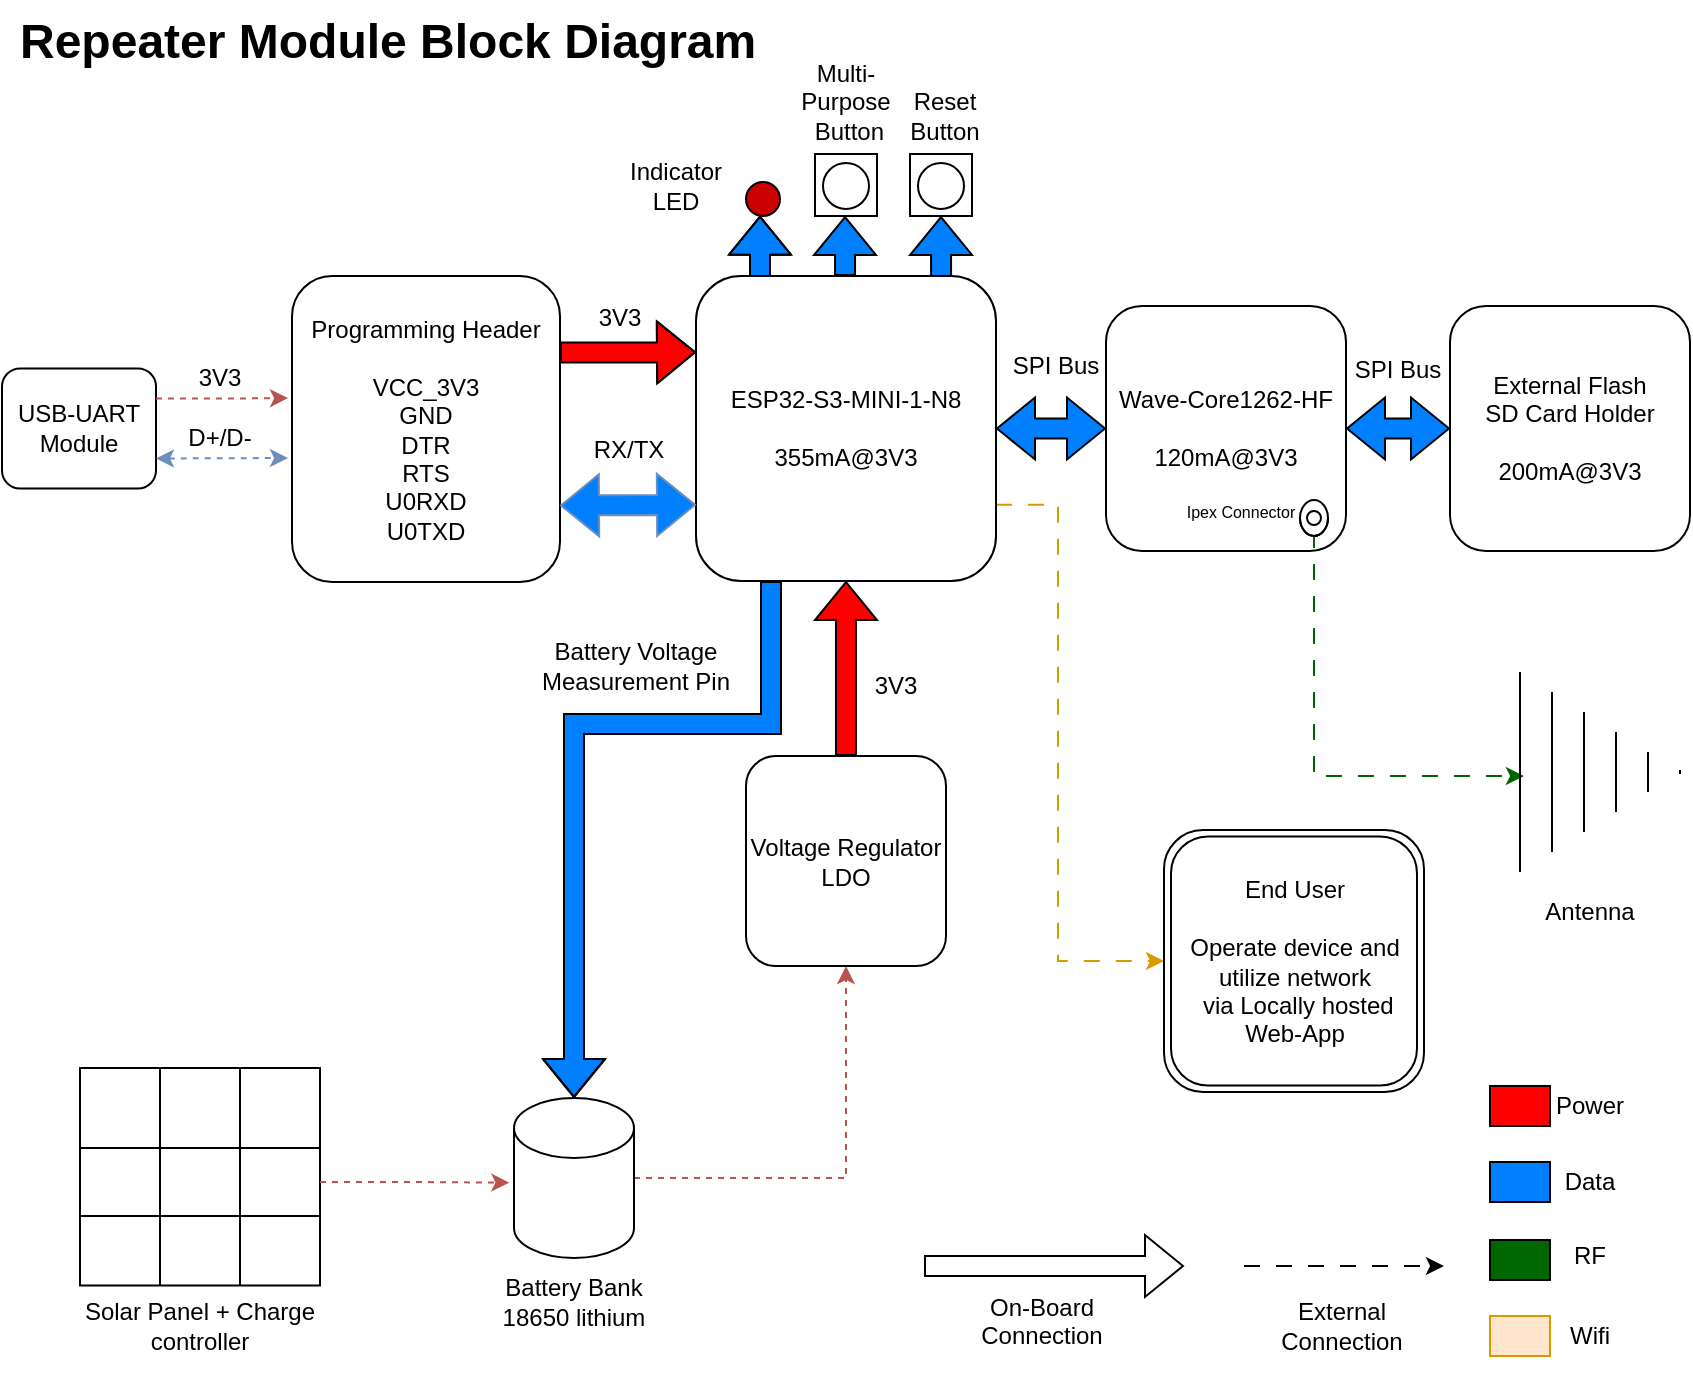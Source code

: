 <mxfile version="24.7.12">
  <diagram name="Page-1" id="bAWNuwk2mVDMqg9bGHkL">
    <mxGraphModel dx="1122" dy="706" grid="0" gridSize="10" guides="1" tooltips="1" connect="1" arrows="1" fold="1" page="1" pageScale="1" pageWidth="850" pageHeight="1100" math="0" shadow="0">
      <root>
        <mxCell id="0" />
        <mxCell id="1" parent="0" />
        <mxCell id="Ar0c8oPVUMQDSsYsdo-V-5" value="USB-UART&lt;div&gt;Module&lt;/div&gt;" style="rounded=1;whiteSpace=wrap;html=1;" parent="1" vertex="1">
          <mxGeometry x="3" y="256.25" width="77" height="60" as="geometry" />
        </mxCell>
        <mxCell id="Ar0c8oPVUMQDSsYsdo-V-99" style="edgeStyle=orthogonalEdgeStyle;rounded=0;orthogonalLoop=1;jettySize=auto;html=1;exitX=0.25;exitY=0;exitDx=0;exitDy=0;shape=flexArrow;fillColor=#007FFF;" parent="1" source="Ar0c8oPVUMQDSsYsdo-V-8" target="Ar0c8oPVUMQDSsYsdo-V-97" edge="1">
          <mxGeometry relative="1" as="geometry">
            <Array as="points">
              <mxPoint x="382" y="210" />
            </Array>
          </mxGeometry>
        </mxCell>
        <mxCell id="Ar0c8oPVUMQDSsYsdo-V-102" style="edgeStyle=orthogonalEdgeStyle;rounded=0;orthogonalLoop=1;jettySize=auto;html=1;exitX=0.817;exitY=0.007;exitDx=0;exitDy=0;entryX=0.5;entryY=1;entryDx=0;entryDy=0;shape=flexArrow;exitPerimeter=0;fillColor=#007FFF;" parent="1" source="Ar0c8oPVUMQDSsYsdo-V-8" target="Ar0c8oPVUMQDSsYsdo-V-100" edge="1">
          <mxGeometry relative="1" as="geometry" />
        </mxCell>
        <mxCell id="ZkNK1JgyBZcpypqjev8R-13" style="edgeStyle=orthogonalEdgeStyle;rounded=0;orthogonalLoop=1;jettySize=auto;html=1;exitX=1;exitY=0.75;exitDx=0;exitDy=0;entryX=0;entryY=0.5;entryDx=0;entryDy=0;dashed=1;dashPattern=8 8;fillColor=#ffe6cc;strokeColor=#d79b00;" parent="1" source="Ar0c8oPVUMQDSsYsdo-V-8" target="ZkNK1JgyBZcpypqjev8R-6" edge="1">
          <mxGeometry relative="1" as="geometry">
            <Array as="points">
              <mxPoint x="531" y="324" />
              <mxPoint x="531" y="553" />
            </Array>
          </mxGeometry>
        </mxCell>
        <mxCell id="Ar0c8oPVUMQDSsYsdo-V-8" value="ESP32-S3-MINI-1-N8&lt;div&gt;&lt;br&gt;&lt;/div&gt;&lt;div&gt;355mA@3V3&lt;/div&gt;" style="rounded=1;whiteSpace=wrap;html=1;" parent="1" vertex="1">
          <mxGeometry x="350" y="210" width="150" height="152.5" as="geometry" />
        </mxCell>
        <mxCell id="Ar0c8oPVUMQDSsYsdo-V-9" value="External Flash&lt;div&gt;SD Card Holder&lt;/div&gt;&lt;div&gt;&lt;br&gt;&lt;/div&gt;&lt;div&gt;200mA@3V3&lt;/div&gt;" style="rounded=1;whiteSpace=wrap;html=1;" parent="1" vertex="1">
          <mxGeometry x="727" y="225" width="120" height="122.5" as="geometry" />
        </mxCell>
        <mxCell id="Ar0c8oPVUMQDSsYsdo-V-10" value="Wave-Core1262-HF&lt;div&gt;&lt;br&gt;&lt;/div&gt;&lt;div&gt;120mA@3V3&lt;/div&gt;" style="rounded=1;whiteSpace=wrap;html=1;" parent="1" vertex="1">
          <mxGeometry x="555" y="225" width="120" height="122.5" as="geometry" />
        </mxCell>
        <mxCell id="60YEh5LvMWjS646a-7Zm-16" style="edgeStyle=orthogonalEdgeStyle;rounded=0;orthogonalLoop=1;jettySize=auto;html=1;exitX=1;exitY=0.5;exitDx=0;exitDy=0;exitPerimeter=0;entryX=0.5;entryY=1;entryDx=0;entryDy=0;fillColor=#f8cecc;strokeColor=#b85450;dashed=1;" edge="1" parent="1" source="Ar0c8oPVUMQDSsYsdo-V-11" target="Ar0c8oPVUMQDSsYsdo-V-21">
          <mxGeometry relative="1" as="geometry" />
        </mxCell>
        <mxCell id="Ar0c8oPVUMQDSsYsdo-V-11" value="" style="shape=cylinder3;whiteSpace=wrap;html=1;boundedLbl=1;backgroundOutline=1;size=15;" parent="1" vertex="1">
          <mxGeometry x="259" y="621" width="60" height="80" as="geometry" />
        </mxCell>
        <mxCell id="Ar0c8oPVUMQDSsYsdo-V-29" style="edgeStyle=orthogonalEdgeStyle;rounded=0;orthogonalLoop=1;jettySize=auto;html=1;exitX=0.5;exitY=0;exitDx=0;exitDy=0;entryX=0.5;entryY=1;entryDx=0;entryDy=0;shape=flexArrow;fillColor=#FF0000;" parent="1" source="Ar0c8oPVUMQDSsYsdo-V-21" target="Ar0c8oPVUMQDSsYsdo-V-8" edge="1">
          <mxGeometry relative="1" as="geometry" />
        </mxCell>
        <mxCell id="Ar0c8oPVUMQDSsYsdo-V-21" value="Voltage Regulator&lt;div&gt;LDO&lt;/div&gt;" style="rounded=1;whiteSpace=wrap;html=1;" parent="1" vertex="1">
          <mxGeometry x="375" y="450" width="100" height="105" as="geometry" />
        </mxCell>
        <mxCell id="Ar0c8oPVUMQDSsYsdo-V-30" value="3V3" style="text;html=1;align=center;verticalAlign=middle;whiteSpace=wrap;rounded=0;" parent="1" vertex="1">
          <mxGeometry x="420" y="400" width="60" height="30" as="geometry" />
        </mxCell>
        <mxCell id="Ar0c8oPVUMQDSsYsdo-V-34" value="SPI Bus" style="text;html=1;align=center;verticalAlign=middle;whiteSpace=wrap;rounded=0;" parent="1" vertex="1">
          <mxGeometry x="500" y="240" width="60" height="30" as="geometry" />
        </mxCell>
        <mxCell id="Ar0c8oPVUMQDSsYsdo-V-35" value="SPI Bus" style="text;html=1;align=center;verticalAlign=middle;whiteSpace=wrap;rounded=0;" parent="1" vertex="1">
          <mxGeometry x="671" y="242" width="60" height="30" as="geometry" />
        </mxCell>
        <mxCell id="Ar0c8oPVUMQDSsYsdo-V-36" value="&lt;h1 style=&quot;margin-top: 0px;&quot;&gt;Repeater Module Block Diagram&lt;/h1&gt;" style="text;html=1;whiteSpace=wrap;overflow=hidden;rounded=0;" parent="1" vertex="1">
          <mxGeometry x="10" y="72" width="480" height="50" as="geometry" />
        </mxCell>
        <mxCell id="Ar0c8oPVUMQDSsYsdo-V-38" value="Battery Bank&lt;div&gt;18650 lithium&lt;/div&gt;" style="text;html=1;align=center;verticalAlign=middle;whiteSpace=wrap;rounded=0;" parent="1" vertex="1">
          <mxGeometry x="229" y="703" width="120" height="40" as="geometry" />
        </mxCell>
        <mxCell id="Ar0c8oPVUMQDSsYsdo-V-40" value="" style="shape=table;startSize=0;container=1;collapsible=0;childLayout=tableLayout;fontSize=16;" parent="1" vertex="1">
          <mxGeometry x="42" y="606" width="120" height="108.8" as="geometry" />
        </mxCell>
        <mxCell id="Ar0c8oPVUMQDSsYsdo-V-41" value="" style="shape=tableRow;horizontal=0;startSize=0;swimlaneHead=0;swimlaneBody=0;strokeColor=inherit;top=0;left=0;bottom=0;right=0;collapsible=0;dropTarget=0;fillColor=none;points=[[0,0.5],[1,0.5]];portConstraint=eastwest;fontSize=16;" parent="Ar0c8oPVUMQDSsYsdo-V-40" vertex="1">
          <mxGeometry width="120" height="40" as="geometry" />
        </mxCell>
        <mxCell id="Ar0c8oPVUMQDSsYsdo-V-42" value="" style="shape=partialRectangle;html=1;whiteSpace=wrap;connectable=0;strokeColor=inherit;overflow=hidden;fillColor=none;top=0;left=0;bottom=0;right=0;pointerEvents=1;fontSize=16;" parent="Ar0c8oPVUMQDSsYsdo-V-41" vertex="1">
          <mxGeometry width="40" height="40" as="geometry">
            <mxRectangle width="40" height="40" as="alternateBounds" />
          </mxGeometry>
        </mxCell>
        <mxCell id="Ar0c8oPVUMQDSsYsdo-V-43" value="" style="shape=partialRectangle;html=1;whiteSpace=wrap;connectable=0;strokeColor=inherit;overflow=hidden;fillColor=none;top=0;left=0;bottom=0;right=0;pointerEvents=1;fontSize=16;" parent="Ar0c8oPVUMQDSsYsdo-V-41" vertex="1">
          <mxGeometry x="40" width="40" height="40" as="geometry">
            <mxRectangle width="40" height="40" as="alternateBounds" />
          </mxGeometry>
        </mxCell>
        <mxCell id="Ar0c8oPVUMQDSsYsdo-V-44" value="" style="shape=partialRectangle;html=1;whiteSpace=wrap;connectable=0;strokeColor=inherit;overflow=hidden;fillColor=none;top=0;left=0;bottom=0;right=0;pointerEvents=1;fontSize=16;" parent="Ar0c8oPVUMQDSsYsdo-V-41" vertex="1">
          <mxGeometry x="80" width="40" height="40" as="geometry">
            <mxRectangle width="40" height="40" as="alternateBounds" />
          </mxGeometry>
        </mxCell>
        <mxCell id="Ar0c8oPVUMQDSsYsdo-V-45" value="" style="shape=tableRow;horizontal=0;startSize=0;swimlaneHead=0;swimlaneBody=0;strokeColor=inherit;top=0;left=0;bottom=0;right=0;collapsible=0;dropTarget=0;fillColor=none;points=[[0,0.5],[1,0.5]];portConstraint=eastwest;fontSize=16;" parent="Ar0c8oPVUMQDSsYsdo-V-40" vertex="1">
          <mxGeometry y="40" width="120" height="34" as="geometry" />
        </mxCell>
        <mxCell id="Ar0c8oPVUMQDSsYsdo-V-46" value="" style="shape=partialRectangle;html=1;whiteSpace=wrap;connectable=0;strokeColor=inherit;overflow=hidden;fillColor=none;top=0;left=0;bottom=0;right=0;pointerEvents=1;fontSize=16;" parent="Ar0c8oPVUMQDSsYsdo-V-45" vertex="1">
          <mxGeometry width="40" height="34" as="geometry">
            <mxRectangle width="40" height="34" as="alternateBounds" />
          </mxGeometry>
        </mxCell>
        <mxCell id="Ar0c8oPVUMQDSsYsdo-V-47" value="" style="shape=partialRectangle;html=1;whiteSpace=wrap;connectable=0;strokeColor=inherit;overflow=hidden;fillColor=none;top=0;left=0;bottom=0;right=0;pointerEvents=1;fontSize=16;" parent="Ar0c8oPVUMQDSsYsdo-V-45" vertex="1">
          <mxGeometry x="40" width="40" height="34" as="geometry">
            <mxRectangle width="40" height="34" as="alternateBounds" />
          </mxGeometry>
        </mxCell>
        <mxCell id="Ar0c8oPVUMQDSsYsdo-V-48" value="" style="shape=partialRectangle;html=1;whiteSpace=wrap;connectable=0;strokeColor=inherit;overflow=hidden;fillColor=none;top=0;left=0;bottom=0;right=0;pointerEvents=1;fontSize=16;" parent="Ar0c8oPVUMQDSsYsdo-V-45" vertex="1">
          <mxGeometry x="80" width="40" height="34" as="geometry">
            <mxRectangle width="40" height="34" as="alternateBounds" />
          </mxGeometry>
        </mxCell>
        <mxCell id="Ar0c8oPVUMQDSsYsdo-V-49" value="" style="shape=tableRow;horizontal=0;startSize=0;swimlaneHead=0;swimlaneBody=0;strokeColor=inherit;top=0;left=0;bottom=0;right=0;collapsible=0;dropTarget=0;fillColor=none;points=[[0,0.5],[1,0.5]];portConstraint=eastwest;fontSize=16;" parent="Ar0c8oPVUMQDSsYsdo-V-40" vertex="1">
          <mxGeometry y="74" width="120" height="35" as="geometry" />
        </mxCell>
        <mxCell id="Ar0c8oPVUMQDSsYsdo-V-50" value="" style="shape=partialRectangle;html=1;whiteSpace=wrap;connectable=0;strokeColor=inherit;overflow=hidden;fillColor=none;top=0;left=0;bottom=0;right=0;pointerEvents=1;fontSize=16;" parent="Ar0c8oPVUMQDSsYsdo-V-49" vertex="1">
          <mxGeometry width="40" height="35" as="geometry">
            <mxRectangle width="40" height="35" as="alternateBounds" />
          </mxGeometry>
        </mxCell>
        <mxCell id="Ar0c8oPVUMQDSsYsdo-V-51" value="" style="shape=partialRectangle;html=1;whiteSpace=wrap;connectable=0;strokeColor=inherit;overflow=hidden;fillColor=none;top=0;left=0;bottom=0;right=0;pointerEvents=1;fontSize=16;" parent="Ar0c8oPVUMQDSsYsdo-V-49" vertex="1">
          <mxGeometry x="40" width="40" height="35" as="geometry">
            <mxRectangle width="40" height="35" as="alternateBounds" />
          </mxGeometry>
        </mxCell>
        <mxCell id="Ar0c8oPVUMQDSsYsdo-V-52" value="" style="shape=partialRectangle;html=1;whiteSpace=wrap;connectable=0;strokeColor=inherit;overflow=hidden;fillColor=none;top=0;left=0;bottom=0;right=0;pointerEvents=1;fontSize=16;" parent="Ar0c8oPVUMQDSsYsdo-V-49" vertex="1">
          <mxGeometry x="80" width="40" height="35" as="geometry">
            <mxRectangle width="40" height="35" as="alternateBounds" />
          </mxGeometry>
        </mxCell>
        <mxCell id="Ar0c8oPVUMQDSsYsdo-V-55" value="Solar Panel + Charge controller" style="text;html=1;align=center;verticalAlign=middle;whiteSpace=wrap;rounded=0;" parent="1" vertex="1">
          <mxGeometry x="42" y="715" width="120" height="40" as="geometry" />
        </mxCell>
        <mxCell id="Ar0c8oPVUMQDSsYsdo-V-60" value="Indicator LED" style="text;html=1;align=center;verticalAlign=middle;whiteSpace=wrap;rounded=0;fillColor=default;" parent="1" vertex="1">
          <mxGeometry x="310" y="150" width="60" height="30" as="geometry" />
        </mxCell>
        <mxCell id="Ar0c8oPVUMQDSsYsdo-V-69" style="edgeStyle=orthogonalEdgeStyle;rounded=0;orthogonalLoop=1;jettySize=auto;html=1;exitX=0.5;exitY=1;exitDx=0;exitDy=0;exitPerimeter=0;dashed=1;dashPattern=8 8;strokeColor=#006600;" parent="1" edge="1">
          <mxGeometry relative="1" as="geometry">
            <mxPoint x="764" y="460" as="targetPoint" />
            <Array as="points">
              <mxPoint x="659" y="340" />
              <mxPoint x="659" y="460" />
            </Array>
            <mxPoint x="661.0" y="340.0" as="sourcePoint" />
          </mxGeometry>
        </mxCell>
        <mxCell id="Ar0c8oPVUMQDSsYsdo-V-62" value="" style="shape=cylinder3;whiteSpace=wrap;html=1;boundedLbl=1;backgroundOutline=1;size=15;" parent="1" vertex="1">
          <mxGeometry x="652" y="322" width="14" height="18" as="geometry" />
        </mxCell>
        <mxCell id="Ar0c8oPVUMQDSsYsdo-V-65" value="Battery Voltage Measurement Pin" style="text;html=1;align=center;verticalAlign=middle;whiteSpace=wrap;rounded=0;" parent="1" vertex="1">
          <mxGeometry x="265" y="390" width="110" height="30" as="geometry" />
        </mxCell>
        <mxCell id="Ar0c8oPVUMQDSsYsdo-V-68" value="" style="shape=mxgraph.arrows2.wedgeArrowDashed2;html=1;bendable=0;startWidth=50;stepSize=15;rounded=0;" parent="1" edge="1">
          <mxGeometry width="100" height="100" relative="1" as="geometry">
            <mxPoint x="762" y="458" as="sourcePoint" />
            <mxPoint x="842" y="458" as="targetPoint" />
          </mxGeometry>
        </mxCell>
        <mxCell id="Ar0c8oPVUMQDSsYsdo-V-71" value="Antenna" style="text;html=1;align=center;verticalAlign=middle;whiteSpace=wrap;rounded=0;" parent="1" vertex="1">
          <mxGeometry x="747" y="513" width="100" height="30" as="geometry" />
        </mxCell>
        <mxCell id="Ar0c8oPVUMQDSsYsdo-V-72" value="" style="shape=flexArrow;endArrow=classic;html=1;rounded=0;" parent="1" edge="1">
          <mxGeometry width="50" height="50" relative="1" as="geometry">
            <mxPoint x="464" y="705" as="sourcePoint" />
            <mxPoint x="594" y="705" as="targetPoint" />
          </mxGeometry>
        </mxCell>
        <mxCell id="Ar0c8oPVUMQDSsYsdo-V-74" value="On-Board Connection&lt;div&gt;&lt;br&gt;&lt;/div&gt;" style="text;html=1;align=center;verticalAlign=middle;whiteSpace=wrap;rounded=0;" parent="1" vertex="1">
          <mxGeometry x="493" y="725" width="60" height="30" as="geometry" />
        </mxCell>
        <mxCell id="Ar0c8oPVUMQDSsYsdo-V-75" value="" style="endArrow=classic;html=1;rounded=0;dashed=1;dashPattern=8 8;" parent="1" edge="1">
          <mxGeometry width="50" height="50" relative="1" as="geometry">
            <mxPoint x="624" y="705" as="sourcePoint" />
            <mxPoint x="724" y="705" as="targetPoint" />
          </mxGeometry>
        </mxCell>
        <mxCell id="Ar0c8oPVUMQDSsYsdo-V-76" value="External Connection" style="text;html=1;align=center;verticalAlign=middle;whiteSpace=wrap;rounded=0;" parent="1" vertex="1">
          <mxGeometry x="643" y="720" width="60" height="30" as="geometry" />
        </mxCell>
        <mxCell id="Ar0c8oPVUMQDSsYsdo-V-79" value="" style="shape=flexArrow;endArrow=classic;startArrow=classic;html=1;rounded=0;entryX=0;entryY=0.5;entryDx=0;entryDy=0;exitX=1;exitY=0.5;exitDx=0;exitDy=0;strokeColor=default;fillColor=#007FFF;" parent="1" source="Ar0c8oPVUMQDSsYsdo-V-8" target="Ar0c8oPVUMQDSsYsdo-V-10" edge="1">
          <mxGeometry width="100" height="100" relative="1" as="geometry">
            <mxPoint x="440" y="410" as="sourcePoint" />
            <mxPoint x="540" y="310" as="targetPoint" />
          </mxGeometry>
        </mxCell>
        <mxCell id="Ar0c8oPVUMQDSsYsdo-V-80" value="" style="shape=flexArrow;endArrow=classic;startArrow=classic;html=1;rounded=0;entryX=0;entryY=0.5;entryDx=0;entryDy=0;exitX=1;exitY=0.5;exitDx=0;exitDy=0;strokeColor=default;fillColor=#007FFF;" parent="1" source="Ar0c8oPVUMQDSsYsdo-V-10" target="Ar0c8oPVUMQDSsYsdo-V-9" edge="1">
          <mxGeometry width="100" height="100" relative="1" as="geometry">
            <mxPoint x="340" y="420" as="sourcePoint" />
            <mxPoint x="440" y="320" as="targetPoint" />
          </mxGeometry>
        </mxCell>
        <mxCell id="Ar0c8oPVUMQDSsYsdo-V-81" value="" style="rounded=0;whiteSpace=wrap;html=1;fillColor=#FF0000;" parent="1" vertex="1">
          <mxGeometry x="747" y="615" width="30" height="20" as="geometry" />
        </mxCell>
        <mxCell id="Ar0c8oPVUMQDSsYsdo-V-82" value="" style="rounded=0;whiteSpace=wrap;html=1;fillColor=#007FFF;" parent="1" vertex="1">
          <mxGeometry x="747" y="653" width="30" height="20" as="geometry" />
        </mxCell>
        <mxCell id="Ar0c8oPVUMQDSsYsdo-V-83" value="" style="rounded=0;whiteSpace=wrap;html=1;fillColor=#006600;" parent="1" vertex="1">
          <mxGeometry x="747" y="692" width="30" height="20" as="geometry" />
        </mxCell>
        <mxCell id="Ar0c8oPVUMQDSsYsdo-V-84" value="Power" style="text;html=1;align=center;verticalAlign=middle;whiteSpace=wrap;rounded=0;" parent="1" vertex="1">
          <mxGeometry x="767" y="610" width="60" height="30" as="geometry" />
        </mxCell>
        <mxCell id="Ar0c8oPVUMQDSsYsdo-V-85" value="Data" style="text;html=1;align=center;verticalAlign=middle;whiteSpace=wrap;rounded=0;" parent="1" vertex="1">
          <mxGeometry x="767" y="648" width="60" height="30" as="geometry" />
        </mxCell>
        <mxCell id="Ar0c8oPVUMQDSsYsdo-V-86" value="RF" style="text;html=1;align=center;verticalAlign=middle;whiteSpace=wrap;rounded=0;" parent="1" vertex="1">
          <mxGeometry x="767" y="685" width="60" height="30" as="geometry" />
        </mxCell>
        <mxCell id="Ar0c8oPVUMQDSsYsdo-V-97" value="" style="ellipse;whiteSpace=wrap;html=1;aspect=fixed;fillColor=#CC0000;" parent="1" vertex="1">
          <mxGeometry x="375" y="163" width="17" height="17" as="geometry" />
        </mxCell>
        <mxCell id="Ar0c8oPVUMQDSsYsdo-V-100" value="" style="whiteSpace=wrap;html=1;aspect=fixed;" parent="1" vertex="1">
          <mxGeometry x="457" y="149" width="31" height="31" as="geometry" />
        </mxCell>
        <mxCell id="Ar0c8oPVUMQDSsYsdo-V-101" value="" style="ellipse;whiteSpace=wrap;html=1;aspect=fixed;" parent="1" vertex="1">
          <mxGeometry x="461" y="153.5" width="23" height="23" as="geometry" />
        </mxCell>
        <mxCell id="Ar0c8oPVUMQDSsYsdo-V-104" value="Multi-Purpose&lt;div&gt;&lt;div&gt;&lt;div&gt;&amp;nbsp;Button&lt;/div&gt;&lt;/div&gt;&lt;/div&gt;" style="text;html=1;align=center;verticalAlign=middle;whiteSpace=wrap;rounded=0;" parent="1" vertex="1">
          <mxGeometry x="392" y="104" width="66" height="37" as="geometry" />
        </mxCell>
        <mxCell id="ZkNK1JgyBZcpypqjev8R-2" value="" style="whiteSpace=wrap;html=1;aspect=fixed;" parent="1" vertex="1">
          <mxGeometry x="409.5" y="149" width="31" height="31" as="geometry" />
        </mxCell>
        <mxCell id="ZkNK1JgyBZcpypqjev8R-3" value="" style="ellipse;whiteSpace=wrap;html=1;aspect=fixed;" parent="1" vertex="1">
          <mxGeometry x="413.5" y="153.5" width="23" height="23" as="geometry" />
        </mxCell>
        <mxCell id="ZkNK1JgyBZcpypqjev8R-4" style="edgeStyle=orthogonalEdgeStyle;rounded=0;orthogonalLoop=1;jettySize=auto;html=1;exitX=0.817;exitY=0.007;exitDx=0;exitDy=0;entryX=0.5;entryY=1;entryDx=0;entryDy=0;shape=flexArrow;exitPerimeter=0;fillColor=#007FFF;" parent="1" edge="1">
          <mxGeometry relative="1" as="geometry">
            <mxPoint x="424.52" y="210" as="sourcePoint" />
            <mxPoint x="424.52" y="180" as="targetPoint" />
          </mxGeometry>
        </mxCell>
        <mxCell id="ZkNK1JgyBZcpypqjev8R-5" value="Reset Button" style="text;html=1;align=center;verticalAlign=middle;whiteSpace=wrap;rounded=0;" parent="1" vertex="1">
          <mxGeometry x="440.5" y="119" width="67" height="22" as="geometry" />
        </mxCell>
        <mxCell id="ZkNK1JgyBZcpypqjev8R-6" value="" style="rounded=1;whiteSpace=wrap;html=1;" parent="1" vertex="1">
          <mxGeometry x="584" y="487" width="130" height="131" as="geometry" />
        </mxCell>
        <mxCell id="ZkNK1JgyBZcpypqjev8R-9" value="" style="rounded=0;whiteSpace=wrap;html=1;fillColor=#ffe6cc;strokeColor=#d79b00;" parent="1" vertex="1">
          <mxGeometry x="747" y="730" width="30" height="20" as="geometry" />
        </mxCell>
        <mxCell id="ZkNK1JgyBZcpypqjev8R-10" value="Wifi" style="text;html=1;align=center;verticalAlign=middle;whiteSpace=wrap;rounded=0;" parent="1" vertex="1">
          <mxGeometry x="767" y="725" width="60" height="30" as="geometry" />
        </mxCell>
        <mxCell id="ZkNK1JgyBZcpypqjev8R-12" value="End User&lt;div&gt;&lt;br&gt;&lt;div&gt;Operate device and utilize network&lt;/div&gt;&lt;div&gt;&amp;nbsp;via Locally hosted Web-App&lt;/div&gt;&lt;/div&gt;" style="rounded=1;whiteSpace=wrap;html=1;" parent="1" vertex="1">
          <mxGeometry x="587.5" y="490.25" width="123" height="124.5" as="geometry" />
        </mxCell>
        <mxCell id="60YEh5LvMWjS646a-7Zm-7" style="edgeStyle=orthogonalEdgeStyle;rounded=0;orthogonalLoop=1;jettySize=auto;html=1;exitX=1;exitY=0.25;exitDx=0;exitDy=0;entryX=0;entryY=0.25;entryDx=0;entryDy=0;shape=flexArrow;fillColor=#FF0000;" edge="1" parent="1" source="60YEh5LvMWjS646a-7Zm-1" target="Ar0c8oPVUMQDSsYsdo-V-8">
          <mxGeometry relative="1" as="geometry" />
        </mxCell>
        <mxCell id="60YEh5LvMWjS646a-7Zm-1" value="&lt;div&gt;Programming Header&lt;/div&gt;&lt;div&gt;&lt;br&gt;&lt;/div&gt;VCC_3V3&lt;div&gt;GND&lt;/div&gt;&lt;div&gt;DTR&lt;/div&gt;&lt;div&gt;RTS&lt;/div&gt;&lt;div&gt;U0RXD&lt;/div&gt;&lt;div&gt;U0TXD&lt;/div&gt;" style="rounded=1;whiteSpace=wrap;html=1;" vertex="1" parent="1">
          <mxGeometry x="148" y="210" width="134" height="153" as="geometry" />
        </mxCell>
        <mxCell id="60YEh5LvMWjS646a-7Zm-3" value="" style="shape=flexArrow;endArrow=classic;startArrow=classic;html=1;rounded=0;exitX=1;exitY=0.75;exitDx=0;exitDy=0;entryX=0;entryY=0.75;entryDx=0;entryDy=0;fillColor=#007FFF;strokeColor=#6c8ebf;" edge="1" parent="1" source="60YEh5LvMWjS646a-7Zm-1" target="Ar0c8oPVUMQDSsYsdo-V-8">
          <mxGeometry width="100" height="100" relative="1" as="geometry">
            <mxPoint x="340" y="493" as="sourcePoint" />
            <mxPoint x="440" y="393" as="targetPoint" />
          </mxGeometry>
        </mxCell>
        <mxCell id="60YEh5LvMWjS646a-7Zm-8" style="edgeStyle=orthogonalEdgeStyle;rounded=0;orthogonalLoop=1;jettySize=auto;html=1;exitX=1;exitY=0.25;exitDx=0;exitDy=0;fillColor=#f8cecc;strokeColor=#b85450;dashed=1;" edge="1" parent="1" source="Ar0c8oPVUMQDSsYsdo-V-5">
          <mxGeometry relative="1" as="geometry">
            <mxPoint x="146" y="271" as="targetPoint" />
          </mxGeometry>
        </mxCell>
        <mxCell id="60YEh5LvMWjS646a-7Zm-10" value="" style="endArrow=classic;startArrow=classic;html=1;rounded=0;exitX=1;exitY=0.75;exitDx=0;exitDy=0;fillColor=#dae8fc;strokeColor=#6c8ebf;dashed=1;" edge="1" parent="1" source="Ar0c8oPVUMQDSsYsdo-V-5">
          <mxGeometry width="50" height="50" relative="1" as="geometry">
            <mxPoint x="179" y="369" as="sourcePoint" />
            <mxPoint x="146" y="301" as="targetPoint" />
          </mxGeometry>
        </mxCell>
        <mxCell id="60YEh5LvMWjS646a-7Zm-11" value="3V3" style="text;html=1;align=center;verticalAlign=middle;whiteSpace=wrap;rounded=0;" vertex="1" parent="1">
          <mxGeometry x="282" y="216" width="60" height="30" as="geometry" />
        </mxCell>
        <mxCell id="60YEh5LvMWjS646a-7Zm-12" value="3V3" style="text;html=1;align=center;verticalAlign=middle;whiteSpace=wrap;rounded=0;" vertex="1" parent="1">
          <mxGeometry x="82" y="246" width="60" height="30" as="geometry" />
        </mxCell>
        <mxCell id="60YEh5LvMWjS646a-7Zm-13" value="D+/D-" style="text;html=1;align=center;verticalAlign=middle;whiteSpace=wrap;rounded=0;" vertex="1" parent="1">
          <mxGeometry x="82" y="276" width="60" height="30" as="geometry" />
        </mxCell>
        <mxCell id="60YEh5LvMWjS646a-7Zm-14" value="RX/TX" style="text;html=1;align=center;verticalAlign=middle;resizable=0;points=[];autosize=1;strokeColor=none;fillColor=none;" vertex="1" parent="1">
          <mxGeometry x="289" y="284" width="53" height="26" as="geometry" />
        </mxCell>
        <mxCell id="60YEh5LvMWjS646a-7Zm-15" style="edgeStyle=orthogonalEdgeStyle;rounded=0;orthogonalLoop=1;jettySize=auto;html=1;exitX=1;exitY=0.5;exitDx=0;exitDy=0;fillColor=#f8cecc;strokeColor=#b85450;dashed=1;" edge="1" parent="1" source="Ar0c8oPVUMQDSsYsdo-V-45">
          <mxGeometry relative="1" as="geometry">
            <mxPoint x="256.667" y="663.333" as="targetPoint" />
          </mxGeometry>
        </mxCell>
        <mxCell id="60YEh5LvMWjS646a-7Zm-17" style="edgeStyle=orthogonalEdgeStyle;rounded=0;orthogonalLoop=1;jettySize=auto;html=1;exitX=0.25;exitY=1;exitDx=0;exitDy=0;entryX=0.5;entryY=0;entryDx=0;entryDy=0;entryPerimeter=0;shape=flexArrow;fillColor=#007FFF;" edge="1" parent="1" source="Ar0c8oPVUMQDSsYsdo-V-8" target="Ar0c8oPVUMQDSsYsdo-V-11">
          <mxGeometry relative="1" as="geometry">
            <Array as="points">
              <mxPoint x="388" y="434" />
              <mxPoint x="289" y="434" />
            </Array>
          </mxGeometry>
        </mxCell>
        <mxCell id="60YEh5LvMWjS646a-7Zm-18" value="&lt;font style=&quot;font-size: 8px;&quot;&gt;Ipex Connector&lt;/font&gt;" style="text;html=1;align=center;verticalAlign=middle;whiteSpace=wrap;rounded=0;" vertex="1" parent="1">
          <mxGeometry x="587.5" y="310" width="68.5" height="34" as="geometry" />
        </mxCell>
        <mxCell id="60YEh5LvMWjS646a-7Zm-19" value="" style="ellipse;whiteSpace=wrap;html=1;aspect=fixed;" vertex="1" parent="1">
          <mxGeometry x="655.5" y="327.5" width="7" height="7" as="geometry" />
        </mxCell>
      </root>
    </mxGraphModel>
  </diagram>
</mxfile>

